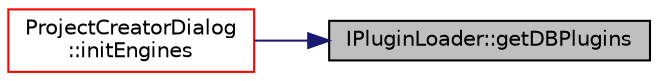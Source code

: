 digraph "IPluginLoader::getDBPlugins"
{
 // LATEX_PDF_SIZE
  edge [fontname="Helvetica",fontsize="10",labelfontname="Helvetica",labelfontsize="10"];
  node [fontname="Helvetica",fontsize="10",shape=record];
  rankdir="RL";
  Node1 [label="IPluginLoader::getDBPlugins",height=0.2,width=0.4,color="black", fillcolor="grey75", style="filled", fontcolor="black",tooltip=" "];
  Node1 -> Node2 [dir="back",color="midnightblue",fontsize="10",style="solid",fontname="Helvetica"];
  Node2 [label="ProjectCreatorDialog\l::initEngines",height=0.2,width=0.4,color="red", fillcolor="white", style="filled",URL="$class_project_creator_dialog.html#a2d6f7647235d4b3eaf65c82da0d77fd5",tooltip=" "];
}
